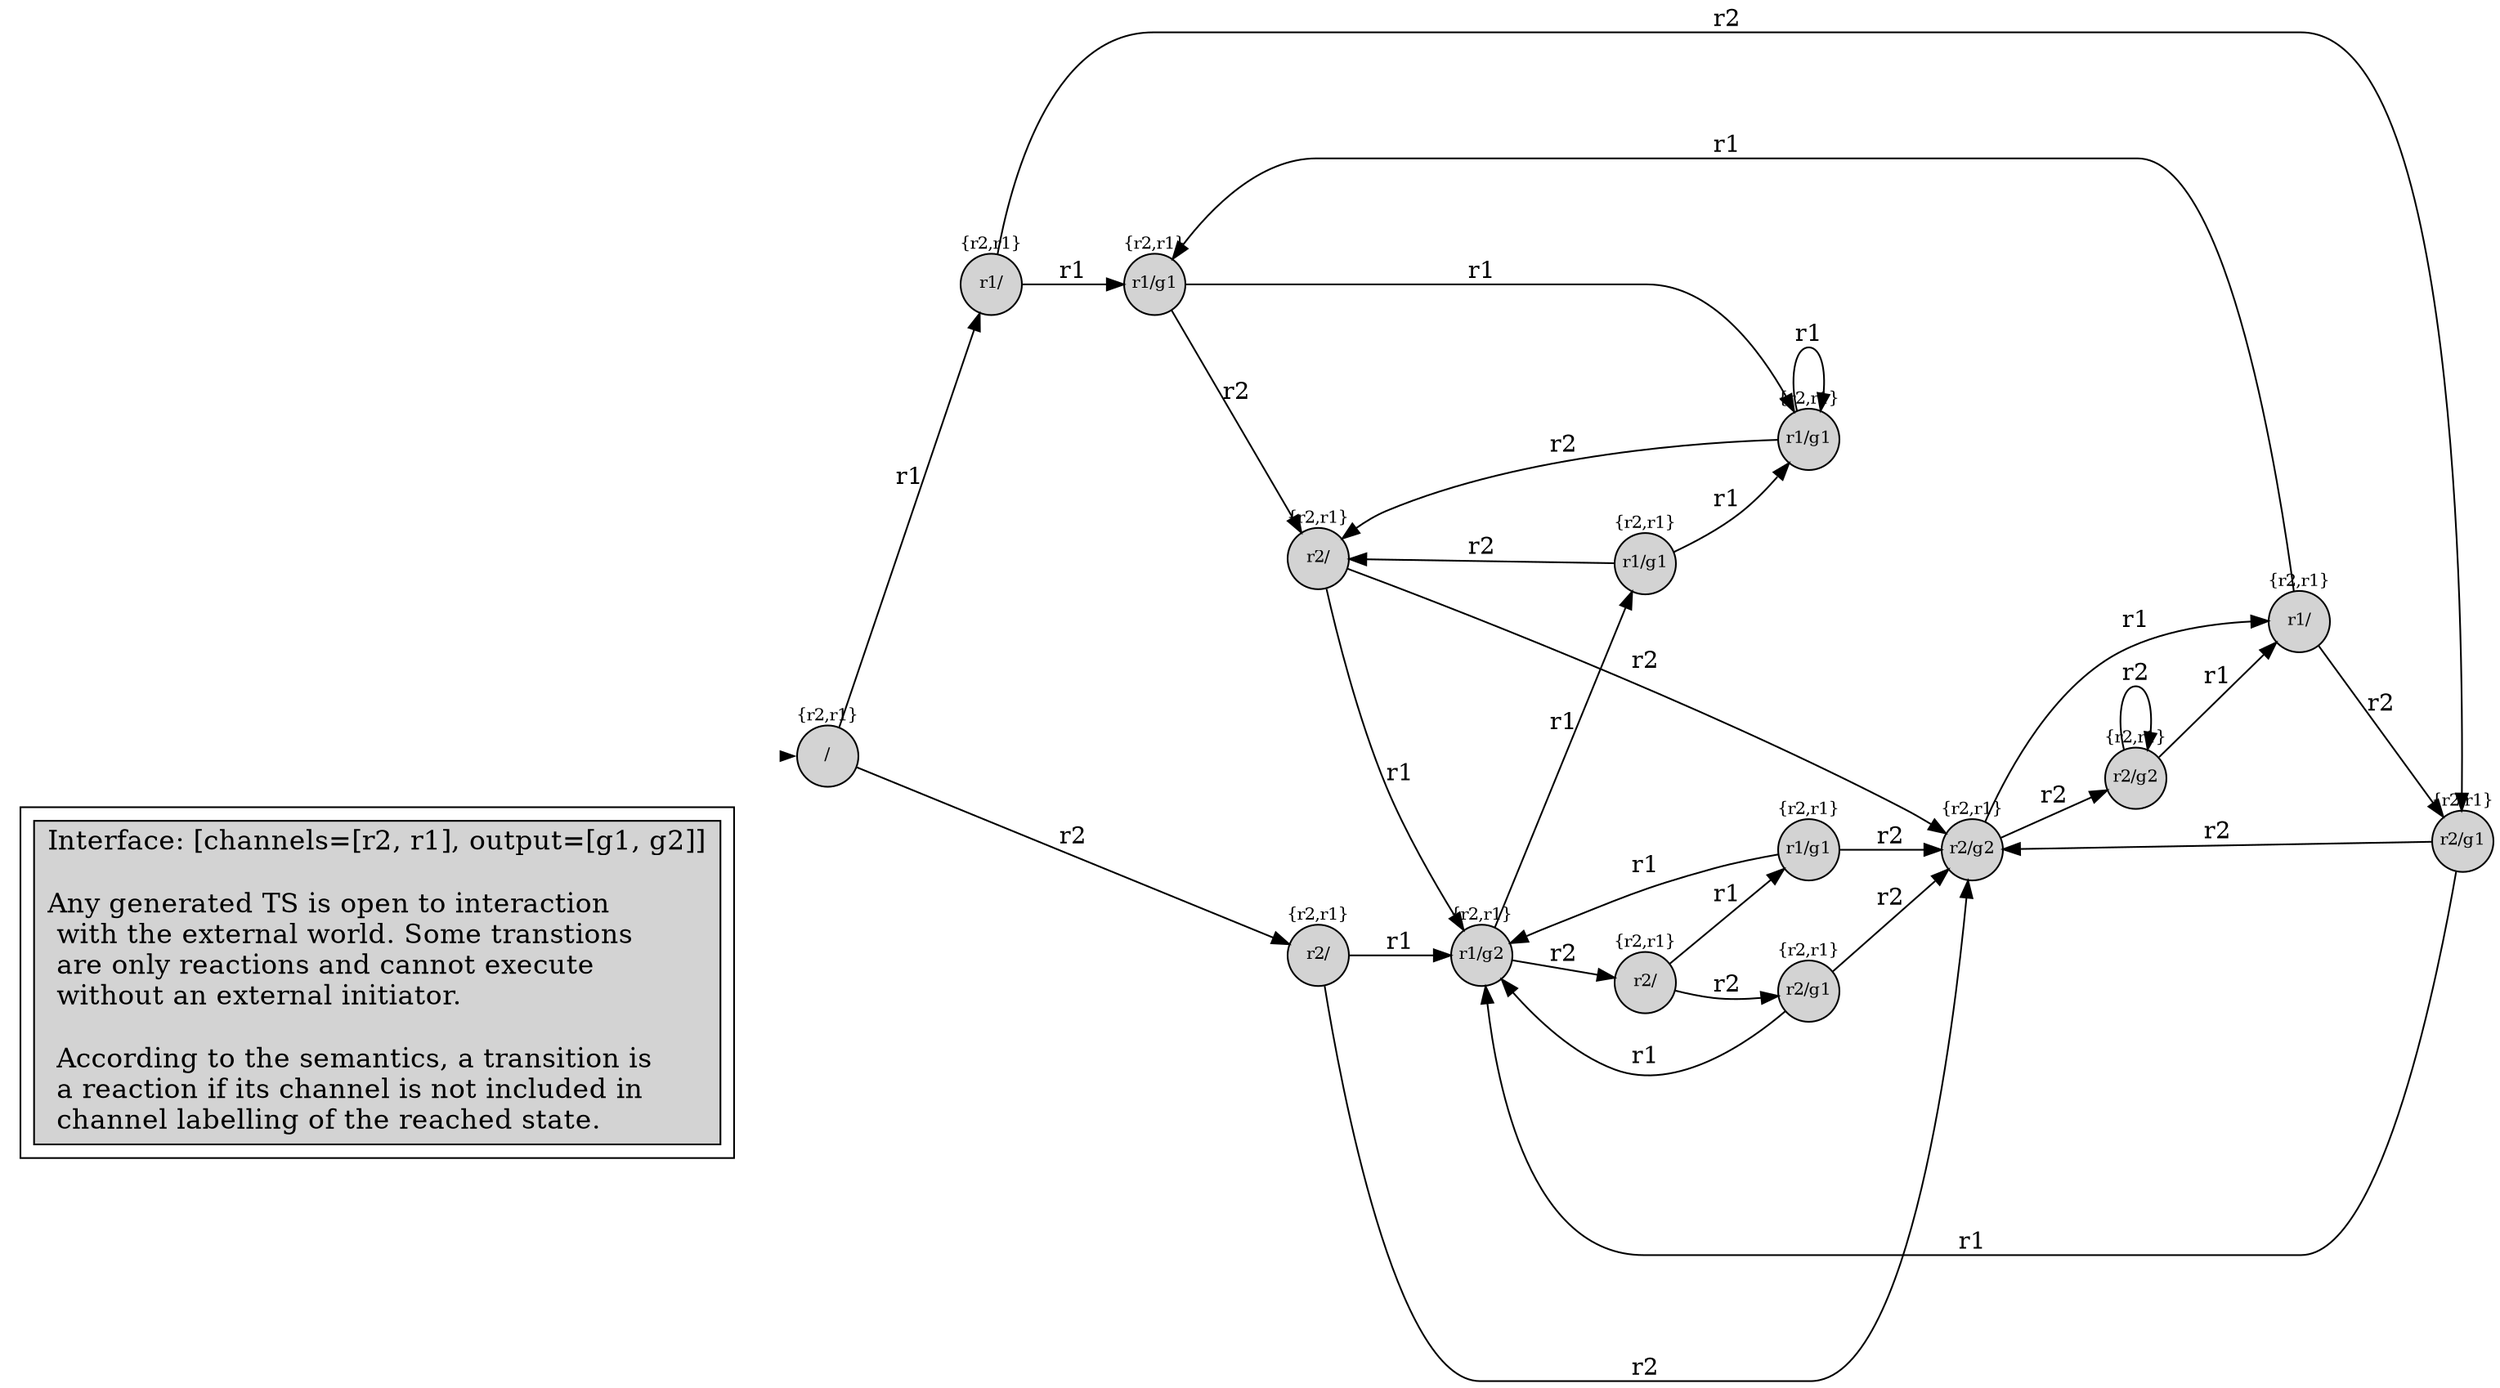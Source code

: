 digraph G {
graph [rankdir=LR,ranksep=.6,nodesep=0.5];


subgraph cluster_L { "" [shape=box fontsize=16 style="filled" label=

"Interface: [channels=[r2, r1], output=[g1, g2]]

Any generated TS is open to interaction\l with the external world. Some transtions\l are only reactions and cannot execute\l without an external initiator.\l\l According to the semantics, a transition is\l a reaction if its channel is not included in\l channel labelling of the reached state.\l"]}





node[shape=circle style=filled fixedsize=true fontsize=10]

init [shape=point,style=invis];
	1111[label="{r2,r1}

r2/g2


"]

	00[label="{r2,r1}

/


"]

	713[label="{r2,r1}

r2/


"]

	1414[label="{r2,r1}

r2/


"]

	1313[label="{r2,r1}

r2/g1


"]

	60[label="{r2,r1}

r1/


"]

	10[label="{r2,r1}

r1/


"]

	30[label="{r2,r1}

r1/g1


"]

	1010[label="{r2,r1}

r1/g2


"]

	80[label="{r2,r1}

r1/g1


"]

	911[label="{r2,r1}

r2/g2


"]

	413[label="{r2,r1}

r2/g1


"]

	213[label="{r2,r1}

r2/


"]

	50[label="{r2,r1}

r1/g1


"]

	1212[label="{r2,r1}

r1/g1


"]

	 init -> 00[penwidth=0,tooltip="initial state"];

	1111 -> 1111[label="r2"];

	713 -> 911[label="r2"];

	213 -> 911[label="r2"];

	10 -> 30[label="r1"];

	60 -> 413[label="r2"];

	1414 -> 1212[label="r1"];

	30 -> 50[label="r1"];

	713 -> 1010[label="r1"];

	1212 -> 1010[label="r1"];

	00 -> 213[label="r2"];

	10 -> 413[label="r2"];

	60 -> 30[label="r1"];

	30 -> 713[label="r2"];

	213 -> 1010[label="r1"];

	413 -> 911[label="r2"];

	1414 -> 1313[label="r2"];

	413 -> 1010[label="r1"];

	1212 -> 911[label="r2"];

	80 -> 50[label="r1"];

	00 -> 10[label="r1"];

	1111 -> 60[label="r1"];

	50 -> 50[label="r1"];

	1010 -> 80[label="r1"];

	1313 -> 1010[label="r1"];

	80 -> 713[label="r2"];

	911 -> 60[label="r1"];

	50 -> 713[label="r2"];

	1010 -> 1414[label="r2"];

	1313 -> 911[label="r2"];

	911 -> 1111[label="r2"];


}

